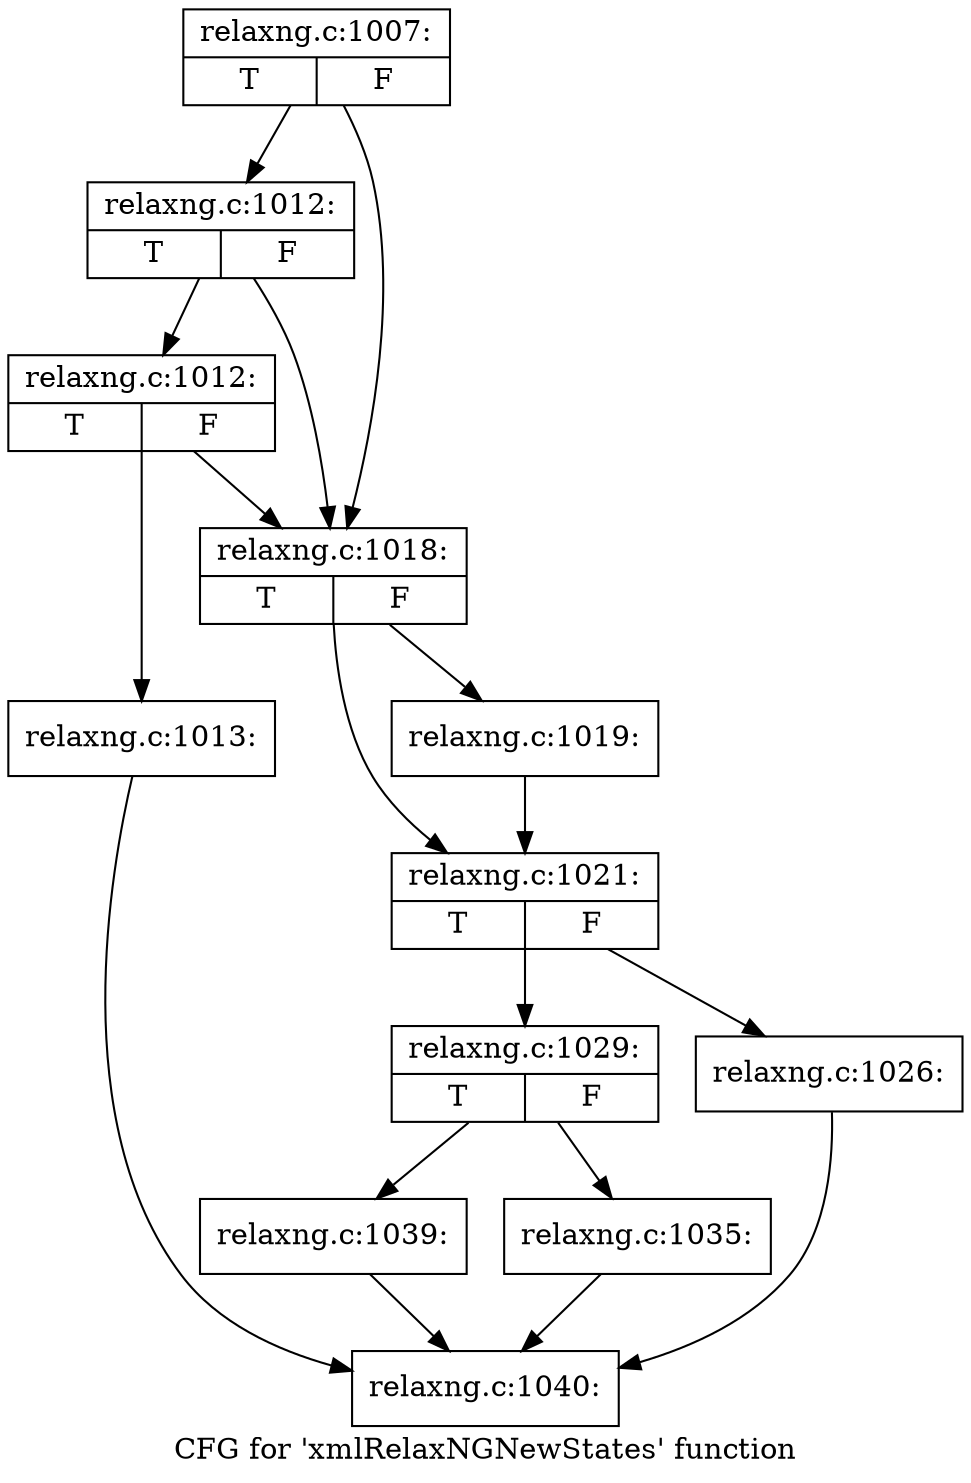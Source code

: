 digraph "CFG for 'xmlRelaxNGNewStates' function" {
	label="CFG for 'xmlRelaxNGNewStates' function";

	Node0x3844f90 [shape=record,label="{relaxng.c:1007:|{<s0>T|<s1>F}}"];
	Node0x3844f90 -> Node0x3b468a0;
	Node0x3844f90 -> Node0x3b467d0;
	Node0x3b468a0 [shape=record,label="{relaxng.c:1012:|{<s0>T|<s1>F}}"];
	Node0x3b468a0 -> Node0x3b46820;
	Node0x3b468a0 -> Node0x3b467d0;
	Node0x3b46820 [shape=record,label="{relaxng.c:1012:|{<s0>T|<s1>F}}"];
	Node0x3b46820 -> Node0x3f7fbd0;
	Node0x3b46820 -> Node0x3b467d0;
	Node0x3f7fbd0 [shape=record,label="{relaxng.c:1013:}"];
	Node0x3f7fbd0 -> Node0x3f7cc80;
	Node0x3b467d0 [shape=record,label="{relaxng.c:1018:|{<s0>T|<s1>F}}"];
	Node0x3b467d0 -> Node0x3f821b0;
	Node0x3b467d0 -> Node0x3f82200;
	Node0x3f821b0 [shape=record,label="{relaxng.c:1019:}"];
	Node0x3f821b0 -> Node0x3f82200;
	Node0x3f82200 [shape=record,label="{relaxng.c:1021:|{<s0>T|<s1>F}}"];
	Node0x3f82200 -> Node0x3f82d20;
	Node0x3f82200 -> Node0x3f82d70;
	Node0x3f82d20 [shape=record,label="{relaxng.c:1026:}"];
	Node0x3f82d20 -> Node0x3f7cc80;
	Node0x3f82d70 [shape=record,label="{relaxng.c:1029:|{<s0>T|<s1>F}}"];
	Node0x3f82d70 -> Node0x3f83ed0;
	Node0x3f82d70 -> Node0x3f83f20;
	Node0x3f83ed0 [shape=record,label="{relaxng.c:1035:}"];
	Node0x3f83ed0 -> Node0x3f7cc80;
	Node0x3f83f20 [shape=record,label="{relaxng.c:1039:}"];
	Node0x3f83f20 -> Node0x3f7cc80;
	Node0x3f7cc80 [shape=record,label="{relaxng.c:1040:}"];
}
